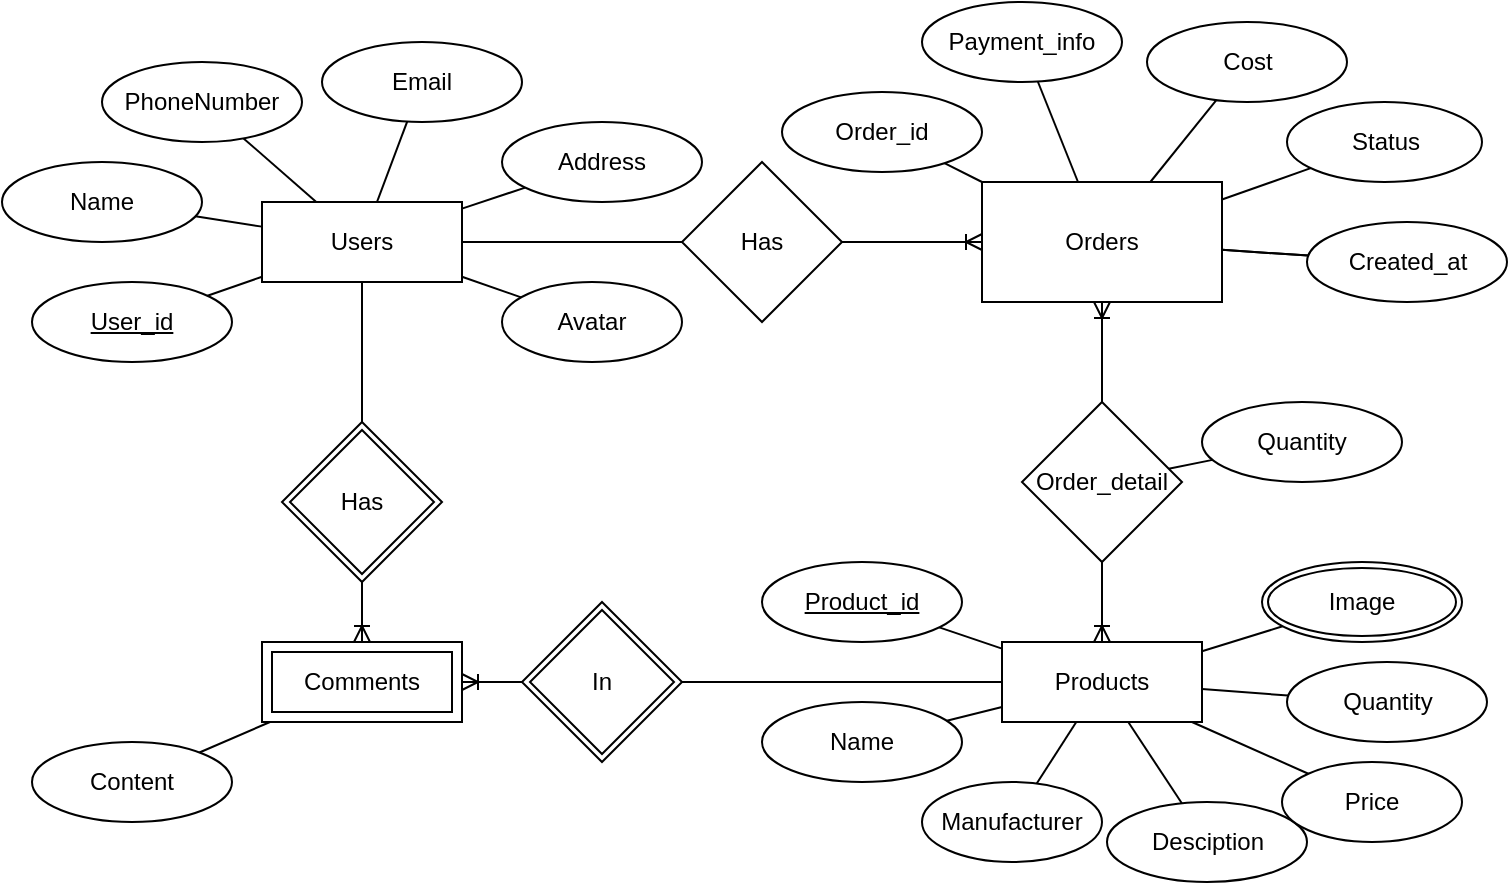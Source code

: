 <mxfile version="15.8.3" type="github" pages="2">
  <diagram id="HGBzF0jOuRXfO1daBq2Q" name="lược đồ E-R">
    <mxGraphModel dx="1888" dy="548" grid="1" gridSize="10" guides="1" tooltips="1" connect="1" arrows="1" fold="1" page="1" pageScale="1" pageWidth="850" pageHeight="1100" math="0" shadow="0">
      <root>
        <mxCell id="yEgafjM1NEMxA6pAmstj-0" />
        <mxCell id="yEgafjM1NEMxA6pAmstj-1" parent="yEgafjM1NEMxA6pAmstj-0" />
        <mxCell id="yEgafjM1NEMxA6pAmstj-2" value="" style="edgeStyle=none;rounded=1;orthogonalLoop=1;jettySize=auto;html=1;endArrow=none;endFill=0;strokeColor=default;startArrow=none;startFill=0;" parent="yEgafjM1NEMxA6pAmstj-1" source="yEgafjM1NEMxA6pAmstj-3" target="yEgafjM1NEMxA6pAmstj-35" edge="1">
          <mxGeometry relative="1" as="geometry" />
        </mxCell>
        <mxCell id="OBEUMN18PTWLNUBa304n-1" value="" style="edgeStyle=none;rounded=0;orthogonalLoop=1;jettySize=auto;html=1;startArrow=none;startFill=0;endArrow=none;endFill=0;" edge="1" parent="yEgafjM1NEMxA6pAmstj-1" source="yEgafjM1NEMxA6pAmstj-3" target="OBEUMN18PTWLNUBa304n-0">
          <mxGeometry relative="1" as="geometry" />
        </mxCell>
        <mxCell id="yEgafjM1NEMxA6pAmstj-3" value="Users" style="whiteSpace=wrap;html=1;align=center;" parent="yEgafjM1NEMxA6pAmstj-1" vertex="1">
          <mxGeometry x="-260" y="220" width="100" height="40" as="geometry" />
        </mxCell>
        <mxCell id="fKboHFEoDo2nlRHzzrOF-4" value="" style="edgeStyle=none;rounded=0;orthogonalLoop=1;jettySize=auto;html=1;startArrow=none;startFill=0;endArrow=none;endFill=0;" edge="1" parent="yEgafjM1NEMxA6pAmstj-1" source="yEgafjM1NEMxA6pAmstj-5" target="fKboHFEoDo2nlRHzzrOF-3">
          <mxGeometry relative="1" as="geometry" />
        </mxCell>
        <mxCell id="ncqwmI5nEIbn7FUF30yf-1" value="" style="edgeStyle=none;rounded=0;orthogonalLoop=1;jettySize=auto;html=1;startArrow=none;startFill=0;endArrow=none;endFill=0;" edge="1" parent="yEgafjM1NEMxA6pAmstj-1" source="yEgafjM1NEMxA6pAmstj-5" target="ncqwmI5nEIbn7FUF30yf-0">
          <mxGeometry relative="1" as="geometry" />
        </mxCell>
        <mxCell id="yEgafjM1NEMxA6pAmstj-5" value="Products" style="whiteSpace=wrap;html=1;align=center;" parent="yEgafjM1NEMxA6pAmstj-1" vertex="1">
          <mxGeometry x="110" y="440" width="100" height="40" as="geometry" />
        </mxCell>
        <mxCell id="yEgafjM1NEMxA6pAmstj-7" value="User_id" style="ellipse;whiteSpace=wrap;html=1;align=center;fontStyle=4" parent="yEgafjM1NEMxA6pAmstj-1" vertex="1">
          <mxGeometry x="-375" y="260" width="100" height="40" as="geometry" />
        </mxCell>
        <mxCell id="yEgafjM1NEMxA6pAmstj-8" value="Name" style="ellipse;whiteSpace=wrap;html=1;align=center;" parent="yEgafjM1NEMxA6pAmstj-1" vertex="1">
          <mxGeometry x="-390" y="200" width="100" height="40" as="geometry" />
        </mxCell>
        <mxCell id="yEgafjM1NEMxA6pAmstj-9" value="PhoneNumber" style="ellipse;whiteSpace=wrap;html=1;align=center;" parent="yEgafjM1NEMxA6pAmstj-1" vertex="1">
          <mxGeometry x="-340" y="150" width="100" height="40" as="geometry" />
        </mxCell>
        <mxCell id="yEgafjM1NEMxA6pAmstj-10" value="Email" style="ellipse;whiteSpace=wrap;html=1;align=center;" parent="yEgafjM1NEMxA6pAmstj-1" vertex="1">
          <mxGeometry x="-230" y="140" width="100" height="40" as="geometry" />
        </mxCell>
        <mxCell id="yEgafjM1NEMxA6pAmstj-11" value="Address" style="ellipse;whiteSpace=wrap;html=1;align=center;" parent="yEgafjM1NEMxA6pAmstj-1" vertex="1">
          <mxGeometry x="-140" y="180" width="100" height="40" as="geometry" />
        </mxCell>
        <mxCell id="yEgafjM1NEMxA6pAmstj-12" style="edgeStyle=none;orthogonalLoop=1;jettySize=auto;html=1;strokeColor=default;rounded=1;endArrow=none;endFill=0;" parent="yEgafjM1NEMxA6pAmstj-1" source="yEgafjM1NEMxA6pAmstj-13" target="yEgafjM1NEMxA6pAmstj-5" edge="1">
          <mxGeometry relative="1" as="geometry" />
        </mxCell>
        <mxCell id="yEgafjM1NEMxA6pAmstj-13" value="Product_id&lt;span style=&quot;color: rgba(0 , 0 , 0 , 0) ; font-family: monospace ; font-size: 0px&quot;&gt;%3CmxGraphModel%3E%3Croot%3E%3CmxCell%20id%3D%220%22%2F%3E%3CmxCell%20id%3D%221%22%20parent%3D%220%22%2F%3E%3CmxCell%20id%3D%222%22%20value%3D%22User_id%22%20style%3D%22ellipse%3BwhiteSpace%3Dwrap%3Bhtml%3D1%3Balign%3Dcenter%3B%22%20vertex%3D%221%22%20parent%3D%221%22%3E%3CmxGeometry%20x%3D%22200%22%20y%3D%2250%22%20width%3D%22100%22%20height%3D%2240%22%20as%3D%22geometry%22%2F%3E%3C%2FmxCell%3E%3C%2Froot%3E%3C%2FmxGraphModel%3E&lt;/span&gt;" style="ellipse;whiteSpace=wrap;html=1;align=center;fontStyle=4" parent="yEgafjM1NEMxA6pAmstj-1" vertex="1">
          <mxGeometry x="-10" y="400" width="100" height="40" as="geometry" />
        </mxCell>
        <mxCell id="yEgafjM1NEMxA6pAmstj-14" style="edgeStyle=none;rounded=1;orthogonalLoop=1;jettySize=auto;html=1;endArrow=none;endFill=0;strokeColor=default;" parent="yEgafjM1NEMxA6pAmstj-1" source="yEgafjM1NEMxA6pAmstj-15" target="yEgafjM1NEMxA6pAmstj-5" edge="1">
          <mxGeometry relative="1" as="geometry" />
        </mxCell>
        <mxCell id="yEgafjM1NEMxA6pAmstj-15" value="Name" style="ellipse;whiteSpace=wrap;html=1;align=center;" parent="yEgafjM1NEMxA6pAmstj-1" vertex="1">
          <mxGeometry x="-10" y="470" width="100" height="40" as="geometry" />
        </mxCell>
        <mxCell id="yEgafjM1NEMxA6pAmstj-16" style="edgeStyle=none;rounded=1;orthogonalLoop=1;jettySize=auto;html=1;endArrow=none;endFill=0;strokeColor=default;" parent="yEgafjM1NEMxA6pAmstj-1" source="yEgafjM1NEMxA6pAmstj-17" target="yEgafjM1NEMxA6pAmstj-5" edge="1">
          <mxGeometry relative="1" as="geometry">
            <mxPoint x="202.5" y="525" as="targetPoint" />
          </mxGeometry>
        </mxCell>
        <mxCell id="yEgafjM1NEMxA6pAmstj-17" value="Desciption" style="ellipse;whiteSpace=wrap;html=1;align=center;" parent="yEgafjM1NEMxA6pAmstj-1" vertex="1">
          <mxGeometry x="162.5" y="520" width="100" height="40" as="geometry" />
        </mxCell>
        <mxCell id="yEgafjM1NEMxA6pAmstj-18" style="edgeStyle=none;rounded=1;orthogonalLoop=1;jettySize=auto;html=1;endArrow=none;endFill=0;strokeColor=default;" parent="yEgafjM1NEMxA6pAmstj-1" source="yEgafjM1NEMxA6pAmstj-19" target="yEgafjM1NEMxA6pAmstj-5" edge="1">
          <mxGeometry relative="1" as="geometry" />
        </mxCell>
        <mxCell id="yEgafjM1NEMxA6pAmstj-19" value="Quantity" style="ellipse;whiteSpace=wrap;html=1;align=center;" parent="yEgafjM1NEMxA6pAmstj-1" vertex="1">
          <mxGeometry x="252.5" y="450" width="100" height="40" as="geometry" />
        </mxCell>
        <mxCell id="yEgafjM1NEMxA6pAmstj-26" style="edgeStyle=none;rounded=1;orthogonalLoop=1;jettySize=auto;html=1;endArrow=none;endFill=0;strokeColor=default;" parent="yEgafjM1NEMxA6pAmstj-1" source="yEgafjM1NEMxA6pAmstj-27" target="yEgafjM1NEMxA6pAmstj-43" edge="1">
          <mxGeometry relative="1" as="geometry">
            <mxPoint x="-350" y="540" as="targetPoint" />
          </mxGeometry>
        </mxCell>
        <mxCell id="yEgafjM1NEMxA6pAmstj-27" value="Content" style="ellipse;whiteSpace=wrap;html=1;align=center;" parent="yEgafjM1NEMxA6pAmstj-1" vertex="1">
          <mxGeometry x="-375" y="490" width="100" height="40" as="geometry" />
        </mxCell>
        <mxCell id="yEgafjM1NEMxA6pAmstj-28" value="" style="endArrow=none;html=1;" parent="yEgafjM1NEMxA6pAmstj-1" source="yEgafjM1NEMxA6pAmstj-3" target="yEgafjM1NEMxA6pAmstj-9" edge="1">
          <mxGeometry width="50" height="50" relative="1" as="geometry">
            <mxPoint x="-160" y="240" as="sourcePoint" />
            <mxPoint x="-110" y="190" as="targetPoint" />
          </mxGeometry>
        </mxCell>
        <mxCell id="yEgafjM1NEMxA6pAmstj-29" value="" style="endArrow=none;html=1;curved=1;" parent="yEgafjM1NEMxA6pAmstj-1" source="yEgafjM1NEMxA6pAmstj-3" target="yEgafjM1NEMxA6pAmstj-8" edge="1">
          <mxGeometry width="50" height="50" relative="1" as="geometry">
            <mxPoint x="-160" y="240" as="sourcePoint" />
            <mxPoint x="-110" y="190" as="targetPoint" />
          </mxGeometry>
        </mxCell>
        <mxCell id="yEgafjM1NEMxA6pAmstj-30" value="" style="endArrow=none;html=1;curved=1;" parent="yEgafjM1NEMxA6pAmstj-1" source="yEgafjM1NEMxA6pAmstj-3" target="yEgafjM1NEMxA6pAmstj-7" edge="1">
          <mxGeometry width="50" height="50" relative="1" as="geometry">
            <mxPoint x="-160" y="240" as="sourcePoint" />
            <mxPoint x="-110" y="190" as="targetPoint" />
          </mxGeometry>
        </mxCell>
        <mxCell id="yEgafjM1NEMxA6pAmstj-31" value="" style="endArrow=none;html=1;curved=1;" parent="yEgafjM1NEMxA6pAmstj-1" source="yEgafjM1NEMxA6pAmstj-3" target="yEgafjM1NEMxA6pAmstj-10" edge="1">
          <mxGeometry width="50" height="50" relative="1" as="geometry">
            <mxPoint x="-160" y="240" as="sourcePoint" />
            <mxPoint x="-110" y="190" as="targetPoint" />
          </mxGeometry>
        </mxCell>
        <mxCell id="yEgafjM1NEMxA6pAmstj-32" value="" style="endArrow=none;html=1;curved=1;" parent="yEgafjM1NEMxA6pAmstj-1" source="yEgafjM1NEMxA6pAmstj-3" target="yEgafjM1NEMxA6pAmstj-11" edge="1">
          <mxGeometry width="50" height="50" relative="1" as="geometry">
            <mxPoint x="-160" y="240" as="sourcePoint" />
            <mxPoint x="-110" y="190" as="targetPoint" />
          </mxGeometry>
        </mxCell>
        <mxCell id="yEgafjM1NEMxA6pAmstj-33" style="edgeStyle=none;rounded=1;orthogonalLoop=1;jettySize=auto;html=1;exitX=0.5;exitY=1;exitDx=0;exitDy=0;entryX=0.25;entryY=1;entryDx=0;entryDy=0;endArrow=none;endFill=0;strokeColor=default;" parent="yEgafjM1NEMxA6pAmstj-1" source="yEgafjM1NEMxA6pAmstj-5" target="yEgafjM1NEMxA6pAmstj-5" edge="1">
          <mxGeometry relative="1" as="geometry" />
        </mxCell>
        <mxCell id="yEgafjM1NEMxA6pAmstj-34" style="edgeStyle=none;rounded=0;orthogonalLoop=1;jettySize=auto;html=1;exitX=1;exitY=0.5;exitDx=0;exitDy=0;entryX=0;entryY=0.5;entryDx=0;entryDy=0;endArrow=ERoneToMany;endFill=0;" parent="yEgafjM1NEMxA6pAmstj-1" source="yEgafjM1NEMxA6pAmstj-35" target="yEgafjM1NEMxA6pAmstj-54" edge="1">
          <mxGeometry relative="1" as="geometry" />
        </mxCell>
        <mxCell id="yEgafjM1NEMxA6pAmstj-35" value="Has" style="rhombus;whiteSpace=wrap;html=1;" parent="yEgafjM1NEMxA6pAmstj-1" vertex="1">
          <mxGeometry x="-50" y="200" width="80" height="80" as="geometry" />
        </mxCell>
        <mxCell id="yEgafjM1NEMxA6pAmstj-36" value="Created_at" style="ellipse;whiteSpace=wrap;html=1;align=center;" parent="yEgafjM1NEMxA6pAmstj-1" vertex="1">
          <mxGeometry x="262.5" y="230" width="100" height="40" as="geometry" />
        </mxCell>
        <mxCell id="yEgafjM1NEMxA6pAmstj-37" style="edgeStyle=none;rounded=1;orthogonalLoop=1;jettySize=auto;html=1;startArrow=none;startFill=0;endArrow=none;endFill=0;strokeColor=default;" parent="yEgafjM1NEMxA6pAmstj-1" source="yEgafjM1NEMxA6pAmstj-38" target="yEgafjM1NEMxA6pAmstj-5" edge="1">
          <mxGeometry relative="1" as="geometry" />
        </mxCell>
        <mxCell id="yEgafjM1NEMxA6pAmstj-38" value="Image" style="ellipse;shape=doubleEllipse;margin=3;whiteSpace=wrap;html=1;align=center;" parent="yEgafjM1NEMxA6pAmstj-1" vertex="1">
          <mxGeometry x="240" y="400" width="100" height="40" as="geometry" />
        </mxCell>
        <mxCell id="yEgafjM1NEMxA6pAmstj-41" style="edgeStyle=none;rounded=1;orthogonalLoop=1;jettySize=auto;html=1;exitX=0.5;exitY=1;exitDx=0;exitDy=0;startArrow=none;startFill=0;endArrow=none;endFill=0;strokeColor=default;" parent="yEgafjM1NEMxA6pAmstj-1" edge="1">
          <mxGeometry relative="1" as="geometry">
            <mxPoint x="330" y="340" as="sourcePoint" />
            <mxPoint x="330" y="340" as="targetPoint" />
          </mxGeometry>
        </mxCell>
        <mxCell id="yEgafjM1NEMxA6pAmstj-42" value="" style="edgeStyle=none;rounded=1;orthogonalLoop=1;jettySize=auto;html=1;startArrow=ERoneToMany;startFill=0;endArrow=none;endFill=0;strokeColor=default;" parent="yEgafjM1NEMxA6pAmstj-1" source="yEgafjM1NEMxA6pAmstj-43" target="yEgafjM1NEMxA6pAmstj-48" edge="1">
          <mxGeometry relative="1" as="geometry">
            <mxPoint x="-50" y="460" as="targetPoint" />
          </mxGeometry>
        </mxCell>
        <mxCell id="yEgafjM1NEMxA6pAmstj-43" value="Comments" style="shape=ext;margin=3;double=1;whiteSpace=wrap;html=1;align=center;direction=west;" parent="yEgafjM1NEMxA6pAmstj-1" vertex="1">
          <mxGeometry x="-260" y="440" width="100" height="40" as="geometry" />
        </mxCell>
        <mxCell id="yEgafjM1NEMxA6pAmstj-44" style="edgeStyle=none;rounded=1;orthogonalLoop=1;jettySize=auto;html=1;startArrow=none;startFill=0;endArrow=none;endFill=0;strokeColor=default;" parent="yEgafjM1NEMxA6pAmstj-1" source="yEgafjM1NEMxA6pAmstj-48" target="yEgafjM1NEMxA6pAmstj-5" edge="1">
          <mxGeometry relative="1" as="geometry">
            <mxPoint x="30" y="460" as="sourcePoint" />
          </mxGeometry>
        </mxCell>
        <mxCell id="yEgafjM1NEMxA6pAmstj-45" style="edgeStyle=none;rounded=1;orthogonalLoop=1;jettySize=auto;html=1;startArrow=none;startFill=0;endArrow=none;endFill=0;strokeColor=default;" parent="yEgafjM1NEMxA6pAmstj-1" source="yEgafjM1NEMxA6pAmstj-47" target="yEgafjM1NEMxA6pAmstj-3" edge="1">
          <mxGeometry relative="1" as="geometry" />
        </mxCell>
        <mxCell id="yEgafjM1NEMxA6pAmstj-46" style="edgeStyle=none;rounded=1;orthogonalLoop=1;jettySize=auto;html=1;startArrow=none;startFill=0;endArrow=ERoneToMany;endFill=0;strokeColor=default;" parent="yEgafjM1NEMxA6pAmstj-1" source="yEgafjM1NEMxA6pAmstj-47" target="yEgafjM1NEMxA6pAmstj-43" edge="1">
          <mxGeometry relative="1" as="geometry" />
        </mxCell>
        <mxCell id="yEgafjM1NEMxA6pAmstj-47" value="Has" style="shape=rhombus;double=1;perimeter=rhombusPerimeter;whiteSpace=wrap;html=1;align=center;" parent="yEgafjM1NEMxA6pAmstj-1" vertex="1">
          <mxGeometry x="-250" y="330" width="80" height="80" as="geometry" />
        </mxCell>
        <mxCell id="yEgafjM1NEMxA6pAmstj-48" value="In" style="shape=rhombus;double=1;perimeter=rhombusPerimeter;whiteSpace=wrap;html=1;align=center;" parent="yEgafjM1NEMxA6pAmstj-1" vertex="1">
          <mxGeometry x="-130" y="420" width="80" height="80" as="geometry" />
        </mxCell>
        <mxCell id="yEgafjM1NEMxA6pAmstj-49" value="" style="rounded=0;orthogonalLoop=1;jettySize=auto;html=1;endArrow=none;endFill=0;" parent="yEgafjM1NEMxA6pAmstj-1" source="yEgafjM1NEMxA6pAmstj-54" target="yEgafjM1NEMxA6pAmstj-55" edge="1">
          <mxGeometry relative="1" as="geometry" />
        </mxCell>
        <mxCell id="yEgafjM1NEMxA6pAmstj-50" value="" style="edgeStyle=none;rounded=0;orthogonalLoop=1;jettySize=auto;html=1;startArrow=ERoneToMany;startFill=0;endArrow=none;endFill=0;" parent="yEgafjM1NEMxA6pAmstj-1" source="yEgafjM1NEMxA6pAmstj-54" target="yEgafjM1NEMxA6pAmstj-57" edge="1">
          <mxGeometry relative="1" as="geometry" />
        </mxCell>
        <mxCell id="yEgafjM1NEMxA6pAmstj-51" value="" style="edgeStyle=none;rounded=0;orthogonalLoop=1;jettySize=auto;html=1;startArrow=none;startFill=0;endArrow=none;endFill=0;" parent="yEgafjM1NEMxA6pAmstj-1" source="yEgafjM1NEMxA6pAmstj-54" target="yEgafjM1NEMxA6pAmstj-36" edge="1">
          <mxGeometry relative="1" as="geometry" />
        </mxCell>
        <mxCell id="yEgafjM1NEMxA6pAmstj-52" value="" style="edgeStyle=none;rounded=0;orthogonalLoop=1;jettySize=auto;html=1;startArrow=none;startFill=0;endArrow=none;endFill=0;" parent="yEgafjM1NEMxA6pAmstj-1" source="yEgafjM1NEMxA6pAmstj-54" target="yEgafjM1NEMxA6pAmstj-58" edge="1">
          <mxGeometry relative="1" as="geometry" />
        </mxCell>
        <mxCell id="yEgafjM1NEMxA6pAmstj-53" value="" style="edgeStyle=none;rounded=0;orthogonalLoop=1;jettySize=auto;html=1;startArrow=none;startFill=0;endArrow=none;endFill=0;" parent="yEgafjM1NEMxA6pAmstj-1" source="yEgafjM1NEMxA6pAmstj-54" target="yEgafjM1NEMxA6pAmstj-59" edge="1">
          <mxGeometry relative="1" as="geometry" />
        </mxCell>
        <mxCell id="fKboHFEoDo2nlRHzzrOF-0" value="" style="edgeStyle=none;rounded=0;orthogonalLoop=1;jettySize=auto;html=1;startArrow=none;startFill=0;endArrow=none;endFill=0;" edge="1" parent="yEgafjM1NEMxA6pAmstj-1" source="yEgafjM1NEMxA6pAmstj-54" target="yEgafjM1NEMxA6pAmstj-36">
          <mxGeometry relative="1" as="geometry" />
        </mxCell>
        <mxCell id="fKboHFEoDo2nlRHzzrOF-2" value="" style="edgeStyle=none;rounded=0;orthogonalLoop=1;jettySize=auto;html=1;startArrow=none;startFill=0;endArrow=none;endFill=0;" edge="1" parent="yEgafjM1NEMxA6pAmstj-1" source="yEgafjM1NEMxA6pAmstj-54" target="fKboHFEoDo2nlRHzzrOF-1">
          <mxGeometry relative="1" as="geometry" />
        </mxCell>
        <mxCell id="yEgafjM1NEMxA6pAmstj-54" value="Orders" style="rounded=0;whiteSpace=wrap;html=1;" parent="yEgafjM1NEMxA6pAmstj-1" vertex="1">
          <mxGeometry x="100" y="210" width="120" height="60" as="geometry" />
        </mxCell>
        <mxCell id="yEgafjM1NEMxA6pAmstj-55" value="Order_id" style="ellipse;whiteSpace=wrap;html=1;rounded=0;" parent="yEgafjM1NEMxA6pAmstj-1" vertex="1">
          <mxGeometry y="165" width="100" height="40" as="geometry" />
        </mxCell>
        <mxCell id="yEgafjM1NEMxA6pAmstj-56" style="edgeStyle=none;rounded=0;orthogonalLoop=1;jettySize=auto;html=1;startArrow=none;startFill=0;endArrow=ERoneToMany;endFill=0;" parent="yEgafjM1NEMxA6pAmstj-1" source="yEgafjM1NEMxA6pAmstj-57" target="yEgafjM1NEMxA6pAmstj-5" edge="1">
          <mxGeometry relative="1" as="geometry" />
        </mxCell>
        <mxCell id="rbCRzrYbMvDqCENKRCWe-3" value="" style="rounded=0;orthogonalLoop=1;jettySize=auto;html=1;startArrow=none;startFill=0;endArrow=none;endFill=0;" edge="1" parent="yEgafjM1NEMxA6pAmstj-1" source="yEgafjM1NEMxA6pAmstj-57" target="rbCRzrYbMvDqCENKRCWe-2">
          <mxGeometry relative="1" as="geometry" />
        </mxCell>
        <mxCell id="yEgafjM1NEMxA6pAmstj-57" value="Order_detail" style="rhombus;whiteSpace=wrap;html=1;rounded=0;" parent="yEgafjM1NEMxA6pAmstj-1" vertex="1">
          <mxGeometry x="120" y="320" width="80" height="80" as="geometry" />
        </mxCell>
        <mxCell id="yEgafjM1NEMxA6pAmstj-58" value="Payment_info" style="ellipse;whiteSpace=wrap;html=1;rounded=0;" parent="yEgafjM1NEMxA6pAmstj-1" vertex="1">
          <mxGeometry x="70" y="120" width="100" height="40" as="geometry" />
        </mxCell>
        <mxCell id="yEgafjM1NEMxA6pAmstj-59" value="Cost" style="ellipse;whiteSpace=wrap;html=1;rounded=0;" parent="yEgafjM1NEMxA6pAmstj-1" vertex="1">
          <mxGeometry x="182.5" y="130" width="100" height="40" as="geometry" />
        </mxCell>
        <mxCell id="rbCRzrYbMvDqCENKRCWe-2" value="Quantity" style="ellipse;whiteSpace=wrap;html=1;rounded=0;" vertex="1" parent="yEgafjM1NEMxA6pAmstj-1">
          <mxGeometry x="210" y="320" width="100" height="40" as="geometry" />
        </mxCell>
        <mxCell id="fKboHFEoDo2nlRHzzrOF-1" value="Status" style="ellipse;whiteSpace=wrap;html=1;rounded=0;" vertex="1" parent="yEgafjM1NEMxA6pAmstj-1">
          <mxGeometry x="252.5" y="170" width="97.5" height="40" as="geometry" />
        </mxCell>
        <mxCell id="fKboHFEoDo2nlRHzzrOF-3" value="Price" style="ellipse;whiteSpace=wrap;html=1;" vertex="1" parent="yEgafjM1NEMxA6pAmstj-1">
          <mxGeometry x="250" y="500" width="90" height="40" as="geometry" />
        </mxCell>
        <mxCell id="ncqwmI5nEIbn7FUF30yf-0" value="Manufacturer" style="ellipse;whiteSpace=wrap;html=1;" vertex="1" parent="yEgafjM1NEMxA6pAmstj-1">
          <mxGeometry x="70" y="510" width="90" height="40" as="geometry" />
        </mxCell>
        <mxCell id="OBEUMN18PTWLNUBa304n-0" value="Avatar" style="ellipse;whiteSpace=wrap;html=1;" vertex="1" parent="yEgafjM1NEMxA6pAmstj-1">
          <mxGeometry x="-140" y="260" width="90" height="40" as="geometry" />
        </mxCell>
      </root>
    </mxGraphModel>
  </diagram>
  <diagram id="QSuDusfjMvQlWYt9UTuU" name="lược đồ quan hệ">
    <mxGraphModel dx="1038" dy="548" grid="1" gridSize="10" guides="1" tooltips="1" connect="1" arrows="1" fold="1" page="1" pageScale="1" pageWidth="850" pageHeight="1100" math="0" shadow="0">
      <root>
        <mxCell id="yOxv05FR92w6q4crXacK-0" />
        <mxCell id="yOxv05FR92w6q4crXacK-1" parent="yOxv05FR92w6q4crXacK-0" />
        <mxCell id="A2P14nX33o4cKNA7GpJA-0" value="" style="shape=table;html=1;whiteSpace=wrap;startSize=0;container=1;collapsible=0;childLayout=tableLayout;" parent="yOxv05FR92w6q4crXacK-1" vertex="1">
          <mxGeometry x="120" y="130" width="540" height="30" as="geometry" />
        </mxCell>
        <mxCell id="A2P14nX33o4cKNA7GpJA-1" value="" style="shape=partialRectangle;html=1;whiteSpace=wrap;collapsible=0;dropTarget=0;pointerEvents=0;fillColor=none;top=0;left=0;bottom=0;right=0;points=[[0,0.5],[1,0.5]];portConstraint=eastwest;" parent="A2P14nX33o4cKNA7GpJA-0" vertex="1">
          <mxGeometry width="540" height="30" as="geometry" />
        </mxCell>
        <mxCell id="A2P14nX33o4cKNA7GpJA-2" value="&lt;u&gt;User_id&lt;/u&gt;" style="shape=partialRectangle;html=1;whiteSpace=wrap;connectable=0;fillColor=none;top=0;left=0;bottom=0;right=0;overflow=hidden;pointerEvents=1;" parent="A2P14nX33o4cKNA7GpJA-1" vertex="1">
          <mxGeometry width="60" height="30" as="geometry">
            <mxRectangle width="60" height="30" as="alternateBounds" />
          </mxGeometry>
        </mxCell>
        <mxCell id="A2P14nX33o4cKNA7GpJA-3" value="Name" style="shape=partialRectangle;html=1;whiteSpace=wrap;connectable=0;fillColor=none;top=0;left=0;bottom=0;right=0;overflow=hidden;pointerEvents=1;" parent="A2P14nX33o4cKNA7GpJA-1" vertex="1">
          <mxGeometry x="60" width="60" height="30" as="geometry">
            <mxRectangle width="60" height="30" as="alternateBounds" />
          </mxGeometry>
        </mxCell>
        <mxCell id="A2P14nX33o4cKNA7GpJA-4" value="PhoneNumber" style="shape=partialRectangle;html=1;whiteSpace=wrap;connectable=0;fillColor=none;top=0;left=0;bottom=0;right=0;overflow=hidden;pointerEvents=1;" parent="A2P14nX33o4cKNA7GpJA-1" vertex="1">
          <mxGeometry x="120" width="100" height="30" as="geometry">
            <mxRectangle width="100" height="30" as="alternateBounds" />
          </mxGeometry>
        </mxCell>
        <mxCell id="A2P14nX33o4cKNA7GpJA-5" value="Email" style="shape=partialRectangle;html=1;whiteSpace=wrap;connectable=0;fillColor=none;top=0;left=0;bottom=0;right=0;overflow=hidden;pointerEvents=1;" parent="A2P14nX33o4cKNA7GpJA-1" vertex="1">
          <mxGeometry x="220" width="70" height="30" as="geometry">
            <mxRectangle width="70" height="30" as="alternateBounds" />
          </mxGeometry>
        </mxCell>
        <mxCell id="A2P14nX33o4cKNA7GpJA-6" value="Address" style="shape=partialRectangle;html=1;whiteSpace=wrap;connectable=0;fillColor=none;top=0;left=0;bottom=0;right=0;overflow=hidden;pointerEvents=1;" parent="A2P14nX33o4cKNA7GpJA-1" vertex="1">
          <mxGeometry x="290" width="90" height="30" as="geometry">
            <mxRectangle width="90" height="30" as="alternateBounds" />
          </mxGeometry>
        </mxCell>
        <mxCell id="41WfveK1zhWwssE1PzJO-0" value="Avatar" style="shape=partialRectangle;html=1;whiteSpace=wrap;connectable=0;fillColor=none;top=0;left=0;bottom=0;right=0;overflow=hidden;pointerEvents=1;" vertex="1" parent="A2P14nX33o4cKNA7GpJA-1">
          <mxGeometry x="380" width="90" height="30" as="geometry">
            <mxRectangle width="90" height="30" as="alternateBounds" />
          </mxGeometry>
        </mxCell>
        <mxCell id="A2P14nX33o4cKNA7GpJA-7" value="Role" style="shape=partialRectangle;html=1;whiteSpace=wrap;connectable=0;fillColor=none;top=0;left=0;bottom=0;right=0;overflow=hidden;pointerEvents=1;" parent="A2P14nX33o4cKNA7GpJA-1" vertex="1">
          <mxGeometry x="470" width="70" height="30" as="geometry">
            <mxRectangle width="70" height="30" as="alternateBounds" />
          </mxGeometry>
        </mxCell>
        <mxCell id="A2P14nX33o4cKNA7GpJA-8" value="" style="shape=table;html=1;whiteSpace=wrap;startSize=0;container=1;collapsible=0;childLayout=tableLayout;" parent="yOxv05FR92w6q4crXacK-1" vertex="1">
          <mxGeometry x="130" y="330" width="270" height="30" as="geometry" />
        </mxCell>
        <mxCell id="A2P14nX33o4cKNA7GpJA-9" value="" style="shape=partialRectangle;html=1;whiteSpace=wrap;collapsible=0;dropTarget=0;pointerEvents=0;fillColor=none;top=0;left=0;bottom=0;right=0;points=[[0,0.5],[1,0.5]];portConstraint=eastwest;" parent="A2P14nX33o4cKNA7GpJA-8" vertex="1">
          <mxGeometry width="270" height="30" as="geometry" />
        </mxCell>
        <mxCell id="A2P14nX33o4cKNA7GpJA-11" value="&lt;u&gt;Order_id&lt;/u&gt;" style="shape=partialRectangle;html=1;whiteSpace=wrap;connectable=0;fillColor=none;top=0;left=0;bottom=0;right=0;overflow=hidden;pointerEvents=1;" parent="A2P14nX33o4cKNA7GpJA-9" vertex="1">
          <mxGeometry width="100" height="30" as="geometry">
            <mxRectangle width="100" height="30" as="alternateBounds" />
          </mxGeometry>
        </mxCell>
        <mxCell id="A2P14nX33o4cKNA7GpJA-12" value="&lt;u&gt;Product_id&lt;/u&gt;" style="shape=partialRectangle;html=1;whiteSpace=wrap;connectable=0;fillColor=none;top=0;left=0;bottom=0;right=0;overflow=hidden;pointerEvents=1;" parent="A2P14nX33o4cKNA7GpJA-9" vertex="1">
          <mxGeometry x="100" width="100" height="30" as="geometry">
            <mxRectangle width="100" height="30" as="alternateBounds" />
          </mxGeometry>
        </mxCell>
        <mxCell id="A2P14nX33o4cKNA7GpJA-13" value="Quantity" style="shape=partialRectangle;html=1;whiteSpace=wrap;connectable=0;fillColor=none;top=0;left=0;bottom=0;right=0;overflow=hidden;pointerEvents=1;" parent="A2P14nX33o4cKNA7GpJA-9" vertex="1">
          <mxGeometry x="200" width="70" height="30" as="geometry">
            <mxRectangle width="70" height="30" as="alternateBounds" />
          </mxGeometry>
        </mxCell>
        <mxCell id="A2P14nX33o4cKNA7GpJA-15" value="" style="shape=table;html=1;whiteSpace=wrap;startSize=0;container=1;collapsible=0;childLayout=tableLayout;" parent="yOxv05FR92w6q4crXacK-1" vertex="1">
          <mxGeometry x="130" y="430" width="530" height="30" as="geometry" />
        </mxCell>
        <mxCell id="A2P14nX33o4cKNA7GpJA-16" value="" style="shape=partialRectangle;html=1;whiteSpace=wrap;collapsible=0;dropTarget=0;pointerEvents=0;fillColor=none;top=0;left=0;bottom=0;right=0;points=[[0,0.5],[1,0.5]];portConstraint=eastwest;" parent="A2P14nX33o4cKNA7GpJA-15" vertex="1">
          <mxGeometry width="530" height="30" as="geometry" />
        </mxCell>
        <mxCell id="A2P14nX33o4cKNA7GpJA-17" value="&lt;u&gt;Product_id&lt;/u&gt;" style="shape=partialRectangle;html=1;whiteSpace=wrap;connectable=0;fillColor=none;top=0;left=0;bottom=0;right=0;overflow=hidden;pointerEvents=1;" parent="A2P14nX33o4cKNA7GpJA-16" vertex="1">
          <mxGeometry width="100" height="30" as="geometry">
            <mxRectangle width="100" height="30" as="alternateBounds" />
          </mxGeometry>
        </mxCell>
        <mxCell id="A2P14nX33o4cKNA7GpJA-18" value="Name" style="shape=partialRectangle;html=1;whiteSpace=wrap;connectable=0;fillColor=none;top=0;left=0;bottom=0;right=0;overflow=hidden;pointerEvents=1;" parent="A2P14nX33o4cKNA7GpJA-16" vertex="1">
          <mxGeometry x="100" width="70" height="30" as="geometry">
            <mxRectangle width="70" height="30" as="alternateBounds" />
          </mxGeometry>
        </mxCell>
        <mxCell id="A2P14nX33o4cKNA7GpJA-19" value="Description" style="shape=partialRectangle;html=1;whiteSpace=wrap;connectable=0;fillColor=none;top=0;left=0;bottom=0;right=0;overflow=hidden;pointerEvents=1;" parent="A2P14nX33o4cKNA7GpJA-16" vertex="1">
          <mxGeometry x="170" width="90" height="30" as="geometry">
            <mxRectangle width="90" height="30" as="alternateBounds" />
          </mxGeometry>
        </mxCell>
        <mxCell id="bY77MpgO7iIiA-q8MAx6-0" value="Manufacturer" style="shape=partialRectangle;html=1;whiteSpace=wrap;connectable=0;fillColor=none;top=0;left=0;bottom=0;right=0;overflow=hidden;pointerEvents=1;" vertex="1" parent="A2P14nX33o4cKNA7GpJA-16">
          <mxGeometry x="260" width="90" height="30" as="geometry">
            <mxRectangle width="90" height="30" as="alternateBounds" />
          </mxGeometry>
        </mxCell>
        <mxCell id="bY77MpgO7iIiA-q8MAx6-1" value="Price" style="shape=partialRectangle;html=1;whiteSpace=wrap;connectable=0;fillColor=none;top=0;left=0;bottom=0;right=0;overflow=hidden;pointerEvents=1;" vertex="1" parent="A2P14nX33o4cKNA7GpJA-16">
          <mxGeometry x="350" width="90" height="30" as="geometry">
            <mxRectangle width="90" height="30" as="alternateBounds" />
          </mxGeometry>
        </mxCell>
        <mxCell id="A2P14nX33o4cKNA7GpJA-20" value="Quantity" style="shape=partialRectangle;html=1;whiteSpace=wrap;connectable=0;fillColor=none;top=0;left=0;bottom=0;right=0;overflow=hidden;pointerEvents=1;" parent="A2P14nX33o4cKNA7GpJA-16" vertex="1">
          <mxGeometry x="440" width="90" height="30" as="geometry">
            <mxRectangle width="90" height="30" as="alternateBounds" />
          </mxGeometry>
        </mxCell>
        <mxCell id="A2P14nX33o4cKNA7GpJA-21" value="" style="shape=table;html=1;whiteSpace=wrap;startSize=0;container=1;collapsible=0;childLayout=tableLayout;" parent="yOxv05FR92w6q4crXacK-1" vertex="1">
          <mxGeometry x="130" y="610" width="260" height="30" as="geometry" />
        </mxCell>
        <mxCell id="A2P14nX33o4cKNA7GpJA-22" value="" style="shape=partialRectangle;html=1;whiteSpace=wrap;collapsible=0;dropTarget=0;pointerEvents=0;fillColor=none;top=0;left=0;bottom=0;right=0;points=[[0,0.5],[1,0.5]];portConstraint=eastwest;" parent="A2P14nX33o4cKNA7GpJA-21" vertex="1">
          <mxGeometry width="260" height="30" as="geometry" />
        </mxCell>
        <mxCell id="A2P14nX33o4cKNA7GpJA-23" value="&lt;u&gt;User_id&lt;/u&gt;" style="shape=partialRectangle;html=1;whiteSpace=wrap;connectable=0;fillColor=none;top=0;left=0;bottom=0;right=0;overflow=hidden;pointerEvents=1;" parent="A2P14nX33o4cKNA7GpJA-22" vertex="1">
          <mxGeometry width="100" height="30" as="geometry">
            <mxRectangle width="100" height="30" as="alternateBounds" />
          </mxGeometry>
        </mxCell>
        <mxCell id="A2P14nX33o4cKNA7GpJA-24" value="&lt;u&gt;Product_id&lt;/u&gt;" style="shape=partialRectangle;html=1;whiteSpace=wrap;connectable=0;fillColor=none;top=0;left=0;bottom=0;right=0;overflow=hidden;pointerEvents=1;" parent="A2P14nX33o4cKNA7GpJA-22" vertex="1">
          <mxGeometry x="100" width="70" height="30" as="geometry">
            <mxRectangle width="70" height="30" as="alternateBounds" />
          </mxGeometry>
        </mxCell>
        <mxCell id="A2P14nX33o4cKNA7GpJA-25" value="Content" style="shape=partialRectangle;html=1;whiteSpace=wrap;connectable=0;fillColor=none;top=0;left=0;bottom=0;right=0;overflow=hidden;pointerEvents=1;" parent="A2P14nX33o4cKNA7GpJA-22" vertex="1">
          <mxGeometry x="170" width="90" height="30" as="geometry">
            <mxRectangle width="90" height="30" as="alternateBounds" />
          </mxGeometry>
        </mxCell>
        <mxCell id="A2P14nX33o4cKNA7GpJA-26" value="" style="shape=table;html=1;whiteSpace=wrap;startSize=0;container=1;collapsible=0;childLayout=tableLayout;" parent="yOxv05FR92w6q4crXacK-1" vertex="1">
          <mxGeometry x="200" y="490" width="160" height="30" as="geometry" />
        </mxCell>
        <mxCell id="A2P14nX33o4cKNA7GpJA-27" value="" style="shape=partialRectangle;html=1;whiteSpace=wrap;collapsible=0;dropTarget=0;pointerEvents=0;fillColor=none;top=0;left=0;bottom=0;right=0;points=[[0,0.5],[1,0.5]];portConstraint=eastwest;" parent="A2P14nX33o4cKNA7GpJA-26" vertex="1">
          <mxGeometry width="160" height="30" as="geometry" />
        </mxCell>
        <mxCell id="A2P14nX33o4cKNA7GpJA-28" value="&lt;u&gt;Product_id&lt;/u&gt;" style="shape=partialRectangle;html=1;whiteSpace=wrap;connectable=0;fillColor=none;top=0;left=0;bottom=0;right=0;overflow=hidden;pointerEvents=1;" parent="A2P14nX33o4cKNA7GpJA-27" vertex="1">
          <mxGeometry width="70" height="30" as="geometry">
            <mxRectangle width="70" height="30" as="alternateBounds" />
          </mxGeometry>
        </mxCell>
        <mxCell id="A2P14nX33o4cKNA7GpJA-29" value="Image" style="shape=partialRectangle;html=1;whiteSpace=wrap;connectable=0;fillColor=none;top=0;left=0;bottom=0;right=0;overflow=hidden;pointerEvents=1;" parent="A2P14nX33o4cKNA7GpJA-27" vertex="1">
          <mxGeometry x="70" width="90" height="30" as="geometry">
            <mxRectangle width="90" height="30" as="alternateBounds" />
          </mxGeometry>
        </mxCell>
        <mxCell id="A2P14nX33o4cKNA7GpJA-30" value="USER" style="text;html=1;align=left;verticalAlign=middle;resizable=0;points=[];autosize=1;strokeColor=none;fillColor=none;" parent="yOxv05FR92w6q4crXacK-1" vertex="1">
          <mxGeometry x="120" y="110" width="50" height="20" as="geometry" />
        </mxCell>
        <mxCell id="A2P14nX33o4cKNA7GpJA-31" value="ORDER_DETAIL" style="text;html=1;align=left;verticalAlign=middle;resizable=0;points=[];autosize=1;strokeColor=none;fillColor=none;" parent="yOxv05FR92w6q4crXacK-1" vertex="1">
          <mxGeometry x="130" y="310" width="110" height="20" as="geometry" />
        </mxCell>
        <mxCell id="A2P14nX33o4cKNA7GpJA-32" value="PRODUCT" style="text;html=1;align=left;verticalAlign=middle;resizable=0;points=[];autosize=1;strokeColor=none;fillColor=none;" parent="yOxv05FR92w6q4crXacK-1" vertex="1">
          <mxGeometry x="130" y="410" width="70" height="20" as="geometry" />
        </mxCell>
        <mxCell id="A2P14nX33o4cKNA7GpJA-33" value="IMAGE" style="text;html=1;align=left;verticalAlign=middle;resizable=0;points=[];autosize=1;strokeColor=none;fillColor=none;" parent="yOxv05FR92w6q4crXacK-1" vertex="1">
          <mxGeometry x="200" y="470" width="50" height="20" as="geometry" />
        </mxCell>
        <mxCell id="A2P14nX33o4cKNA7GpJA-34" value="COMMENT" style="text;html=1;align=left;verticalAlign=middle;resizable=0;points=[];autosize=1;strokeColor=none;fillColor=none;" parent="yOxv05FR92w6q4crXacK-1" vertex="1">
          <mxGeometry x="130" y="590" width="80" height="20" as="geometry" />
        </mxCell>
        <mxCell id="A2P14nX33o4cKNA7GpJA-36" style="edgeStyle=orthogonalEdgeStyle;rounded=0;orthogonalLoop=1;jettySize=auto;html=1;" parent="yOxv05FR92w6q4crXacK-1" source="A2P14nX33o4cKNA7GpJA-27" edge="1">
          <mxGeometry relative="1" as="geometry">
            <mxPoint x="170" y="460" as="targetPoint" />
          </mxGeometry>
        </mxCell>
        <mxCell id="A2P14nX33o4cKNA7GpJA-37" value="" style="endArrow=classic;html=1;rounded=0;edgeStyle=orthogonalEdgeStyle;" parent="yOxv05FR92w6q4crXacK-1" source="A2P14nX33o4cKNA7GpJA-9" target="A2P14nX33o4cKNA7GpJA-16" edge="1">
          <mxGeometry width="50" height="50" relative="1" as="geometry">
            <mxPoint x="390" y="460" as="sourcePoint" />
            <mxPoint x="210" y="428" as="targetPoint" />
            <Array as="points">
              <mxPoint x="290" y="410" />
              <mxPoint x="210" y="410" />
            </Array>
          </mxGeometry>
        </mxCell>
        <mxCell id="A2P14nX33o4cKNA7GpJA-38" style="edgeStyle=orthogonalEdgeStyle;rounded=0;orthogonalLoop=1;jettySize=auto;html=1;exitX=0;exitY=0.5;exitDx=0;exitDy=0;entryX=0;entryY=0.5;entryDx=0;entryDy=0;" parent="yOxv05FR92w6q4crXacK-1" source="A2P14nX33o4cKNA7GpJA-22" target="A2P14nX33o4cKNA7GpJA-1" edge="1">
          <mxGeometry relative="1" as="geometry" />
        </mxCell>
        <mxCell id="A2P14nX33o4cKNA7GpJA-39" value="" style="endArrow=classic;html=1;rounded=0;edgeStyle=orthogonalEdgeStyle;" parent="yOxv05FR92w6q4crXacK-1" source="A2P14nX33o4cKNA7GpJA-22" target="A2P14nX33o4cKNA7GpJA-16" edge="1">
          <mxGeometry width="50" height="50" relative="1" as="geometry">
            <mxPoint x="390" y="460" as="sourcePoint" />
            <mxPoint x="140" y="463" as="targetPoint" />
            <Array as="points">
              <mxPoint x="263" y="540" />
              <mxPoint x="140" y="540" />
            </Array>
          </mxGeometry>
        </mxCell>
        <mxCell id="A2P14nX33o4cKNA7GpJA-40" value="" style="shape=table;html=1;whiteSpace=wrap;startSize=0;container=1;collapsible=0;childLayout=tableLayout;" parent="yOxv05FR92w6q4crXacK-1" vertex="1">
          <mxGeometry x="130" y="230" width="410" height="30" as="geometry" />
        </mxCell>
        <mxCell id="A2P14nX33o4cKNA7GpJA-41" value="" style="shape=partialRectangle;html=1;whiteSpace=wrap;collapsible=0;dropTarget=0;pointerEvents=0;fillColor=none;top=0;left=0;bottom=0;right=0;points=[[0,0.5],[1,0.5]];portConstraint=eastwest;" parent="A2P14nX33o4cKNA7GpJA-40" vertex="1">
          <mxGeometry width="410" height="30" as="geometry" />
        </mxCell>
        <mxCell id="A2P14nX33o4cKNA7GpJA-43" value="&lt;u&gt;Order_id&lt;/u&gt;" style="shape=partialRectangle;html=1;whiteSpace=wrap;connectable=0;fillColor=none;top=0;left=0;bottom=0;right=0;overflow=hidden;pointerEvents=1;" parent="A2P14nX33o4cKNA7GpJA-41" vertex="1">
          <mxGeometry width="90" height="30" as="geometry">
            <mxRectangle width="90" height="30" as="alternateBounds" />
          </mxGeometry>
        </mxCell>
        <mxCell id="EZ-JOvnrZUc2wdibchfn-0" value="User_id" style="shape=partialRectangle;html=1;whiteSpace=wrap;connectable=0;fillColor=none;top=0;left=0;bottom=0;right=0;overflow=hidden;pointerEvents=1;" parent="A2P14nX33o4cKNA7GpJA-41" vertex="1">
          <mxGeometry x="90" width="70" height="30" as="geometry">
            <mxRectangle width="70" height="30" as="alternateBounds" />
          </mxGeometry>
        </mxCell>
        <mxCell id="A2P14nX33o4cKNA7GpJA-44" value="Status" style="shape=partialRectangle;html=1;whiteSpace=wrap;connectable=0;fillColor=none;top=0;left=0;bottom=0;right=0;overflow=hidden;pointerEvents=1;" parent="A2P14nX33o4cKNA7GpJA-41" vertex="1">
          <mxGeometry x="160" width="70" height="30" as="geometry">
            <mxRectangle width="70" height="30" as="alternateBounds" />
          </mxGeometry>
        </mxCell>
        <mxCell id="8nxu_XBZGXi0gQUwP6qd-0" value="Cost" style="shape=partialRectangle;html=1;whiteSpace=wrap;connectable=0;fillColor=none;top=0;left=0;bottom=0;right=0;overflow=hidden;pointerEvents=1;" vertex="1" parent="A2P14nX33o4cKNA7GpJA-41">
          <mxGeometry x="230" width="90" height="30" as="geometry">
            <mxRectangle width="90" height="30" as="alternateBounds" />
          </mxGeometry>
        </mxCell>
        <mxCell id="A2P14nX33o4cKNA7GpJA-46" value="Create_at" style="shape=partialRectangle;html=1;whiteSpace=wrap;connectable=0;fillColor=none;top=0;left=0;bottom=0;right=0;overflow=hidden;pointerEvents=1;" parent="A2P14nX33o4cKNA7GpJA-41" vertex="1">
          <mxGeometry x="320" width="90" height="30" as="geometry">
            <mxRectangle width="90" height="30" as="alternateBounds" />
          </mxGeometry>
        </mxCell>
        <mxCell id="A2P14nX33o4cKNA7GpJA-47" value="ORDER" style="text;html=1;align=left;verticalAlign=middle;resizable=0;points=[];autosize=1;strokeColor=none;fillColor=none;" parent="yOxv05FR92w6q4crXacK-1" vertex="1">
          <mxGeometry x="130" y="210" width="60" height="20" as="geometry" />
        </mxCell>
        <mxCell id="J066cSy-eyWU_V6SDjDh-0" value="" style="endArrow=none;html=1;rounded=0;edgeStyle=orthogonalEdgeStyle;endFill=0;startArrow=classic;startFill=1;" parent="yOxv05FR92w6q4crXacK-1" source="A2P14nX33o4cKNA7GpJA-1" target="A2P14nX33o4cKNA7GpJA-41" edge="1">
          <mxGeometry width="50" height="50" relative="1" as="geometry">
            <mxPoint x="170" y="300" as="sourcePoint" />
            <mxPoint x="220" y="250" as="targetPoint" />
            <Array as="points">
              <mxPoint x="156" y="195" />
              <mxPoint x="252" y="195" />
            </Array>
          </mxGeometry>
        </mxCell>
        <mxCell id="J066cSy-eyWU_V6SDjDh-1" value="" style="endArrow=none;html=1;rounded=0;edgeStyle=orthogonalEdgeStyle;startArrow=classic;startFill=1;endFill=0;" parent="yOxv05FR92w6q4crXacK-1" source="A2P14nX33o4cKNA7GpJA-41" target="A2P14nX33o4cKNA7GpJA-9" edge="1">
          <mxGeometry width="50" height="50" relative="1" as="geometry">
            <mxPoint x="166" y="260.0" as="sourcePoint" />
            <mxPoint x="261.92" y="327.99" as="targetPoint" />
            <Array as="points">
              <mxPoint x="166" y="294" />
              <mxPoint x="120" y="294" />
              <mxPoint x="120" y="345" />
            </Array>
          </mxGeometry>
        </mxCell>
      </root>
    </mxGraphModel>
  </diagram>
</mxfile>
